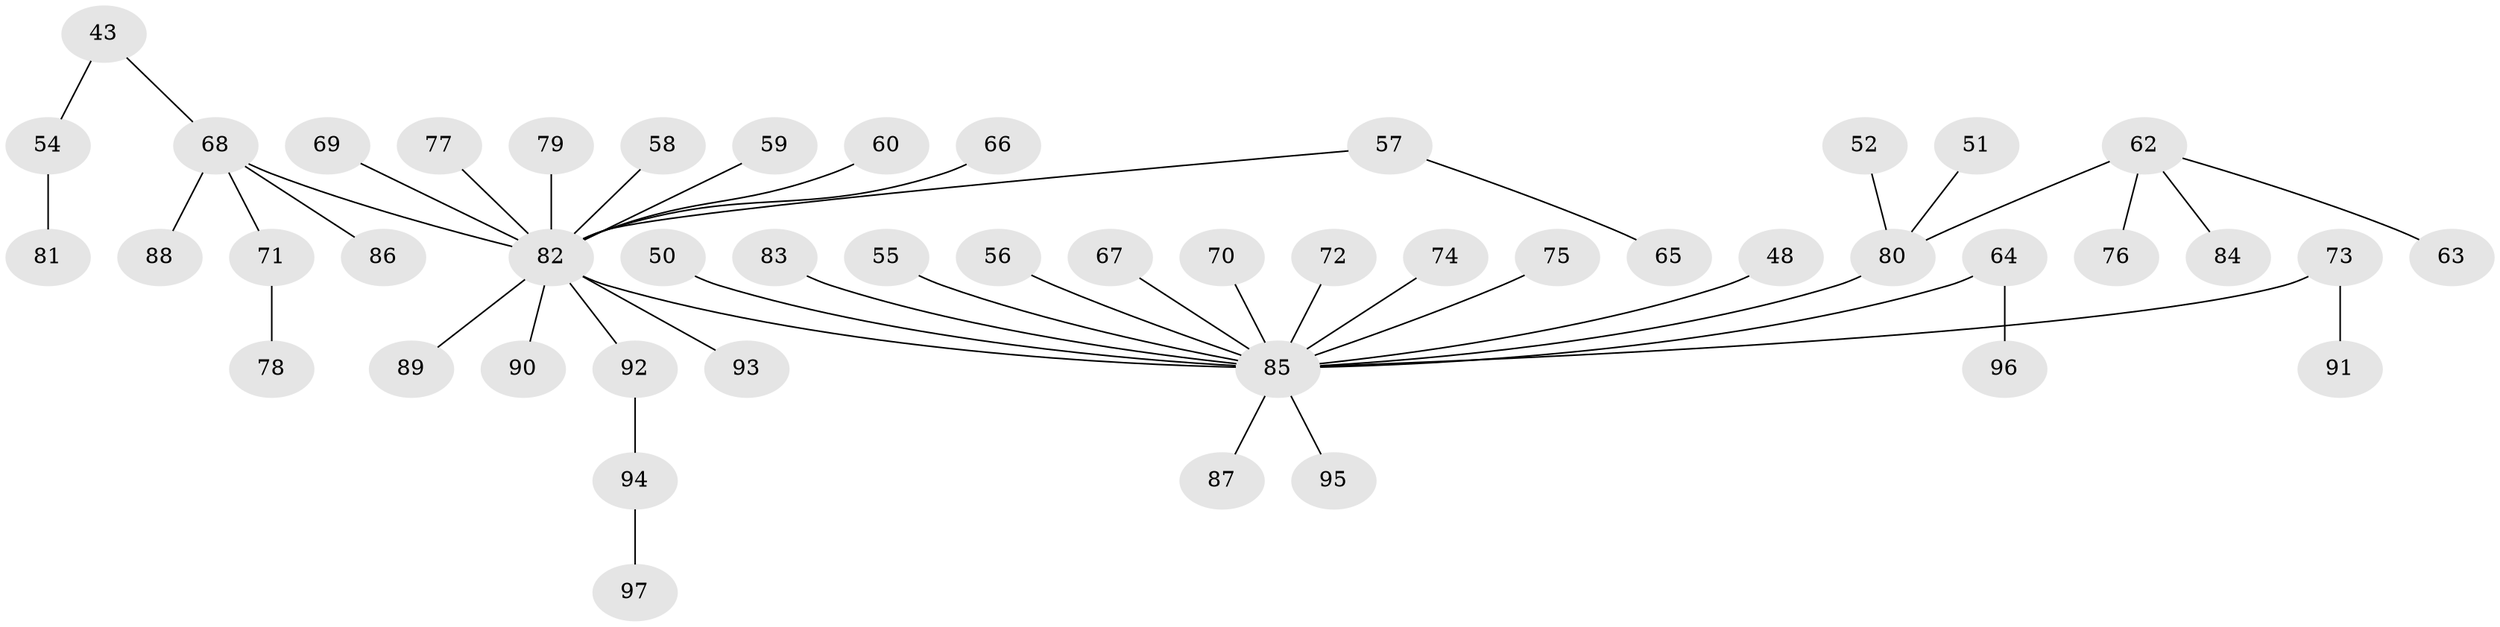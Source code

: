 // original degree distribution, {6: 0.041237113402061855, 1: 0.4948453608247423, 3: 0.09278350515463918, 2: 0.27835051546391754, 5: 0.030927835051546393, 4: 0.061855670103092786}
// Generated by graph-tools (version 1.1) at 2025/56/03/04/25 21:56:46]
// undirected, 48 vertices, 47 edges
graph export_dot {
graph [start="1"]
  node [color=gray90,style=filled];
  43;
  48;
  50 [super="+30"];
  51;
  52;
  54;
  55;
  56;
  57;
  58;
  59;
  60;
  62;
  63;
  64;
  65;
  66;
  67;
  68 [super="+23+31"];
  69;
  70;
  71;
  72;
  73;
  74 [super="+36"];
  75;
  76;
  77;
  78;
  79;
  80 [super="+16+17+28+32"];
  81;
  82 [super="+40+42+47+39+61+45"];
  83;
  84;
  85 [super="+5+25+53+49+27+33+34+41+46"];
  86;
  87;
  88;
  89;
  90;
  91;
  92;
  93;
  94;
  95;
  96;
  97;
  43 -- 54;
  43 -- 68;
  48 -- 85;
  50 -- 85;
  51 -- 80;
  52 -- 80;
  54 -- 81;
  55 -- 85;
  56 -- 85;
  57 -- 65;
  57 -- 82;
  58 -- 82;
  59 -- 82;
  60 -- 82;
  62 -- 63;
  62 -- 76;
  62 -- 84;
  62 -- 80;
  64 -- 96;
  64 -- 85;
  66 -- 82;
  67 -- 85;
  68 -- 71;
  68 -- 88;
  68 -- 82;
  68 -- 86;
  69 -- 82;
  70 -- 85;
  71 -- 78;
  72 -- 85;
  73 -- 91;
  73 -- 85;
  74 -- 85;
  75 -- 85;
  77 -- 82;
  79 -- 82;
  80 -- 85;
  82 -- 93;
  82 -- 90;
  82 -- 85;
  82 -- 89;
  82 -- 92;
  83 -- 85;
  85 -- 87;
  85 -- 95;
  92 -- 94;
  94 -- 97;
}

